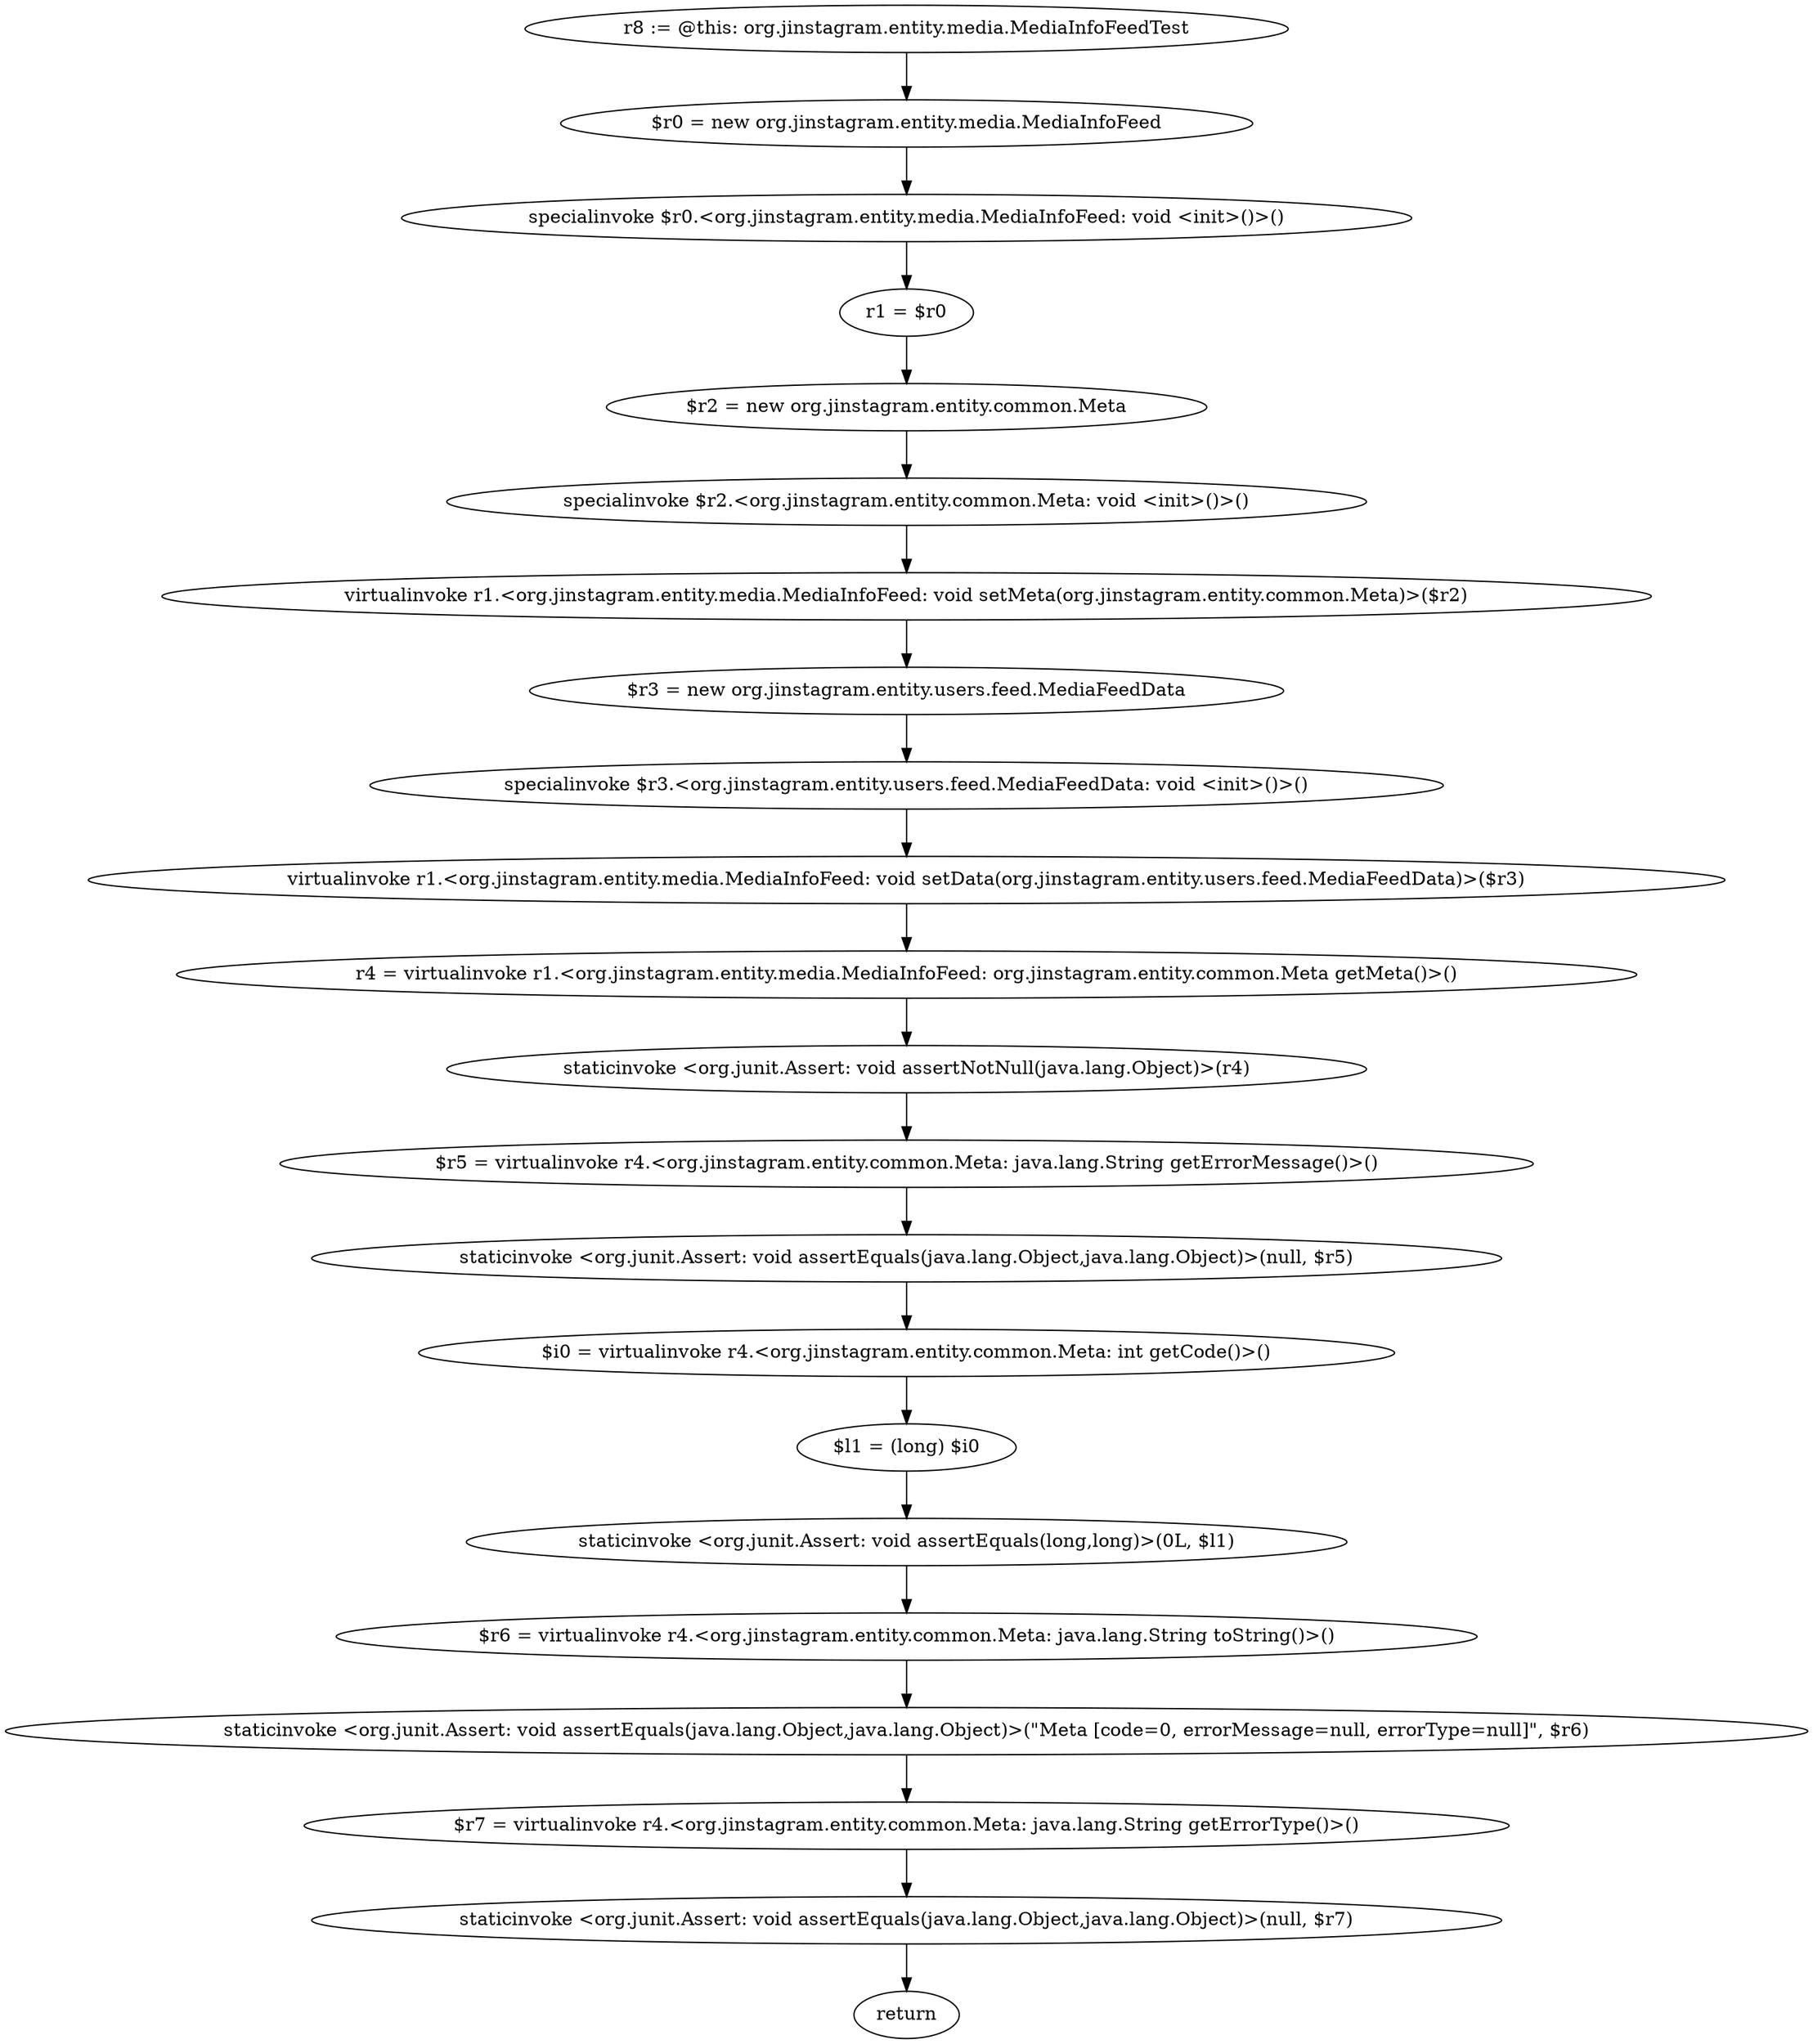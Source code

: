 digraph "unitGraph" {
    "r8 := @this: org.jinstagram.entity.media.MediaInfoFeedTest"
    "$r0 = new org.jinstagram.entity.media.MediaInfoFeed"
    "specialinvoke $r0.<org.jinstagram.entity.media.MediaInfoFeed: void <init>()>()"
    "r1 = $r0"
    "$r2 = new org.jinstagram.entity.common.Meta"
    "specialinvoke $r2.<org.jinstagram.entity.common.Meta: void <init>()>()"
    "virtualinvoke r1.<org.jinstagram.entity.media.MediaInfoFeed: void setMeta(org.jinstagram.entity.common.Meta)>($r2)"
    "$r3 = new org.jinstagram.entity.users.feed.MediaFeedData"
    "specialinvoke $r3.<org.jinstagram.entity.users.feed.MediaFeedData: void <init>()>()"
    "virtualinvoke r1.<org.jinstagram.entity.media.MediaInfoFeed: void setData(org.jinstagram.entity.users.feed.MediaFeedData)>($r3)"
    "r4 = virtualinvoke r1.<org.jinstagram.entity.media.MediaInfoFeed: org.jinstagram.entity.common.Meta getMeta()>()"
    "staticinvoke <org.junit.Assert: void assertNotNull(java.lang.Object)>(r4)"
    "$r5 = virtualinvoke r4.<org.jinstagram.entity.common.Meta: java.lang.String getErrorMessage()>()"
    "staticinvoke <org.junit.Assert: void assertEquals(java.lang.Object,java.lang.Object)>(null, $r5)"
    "$i0 = virtualinvoke r4.<org.jinstagram.entity.common.Meta: int getCode()>()"
    "$l1 = (long) $i0"
    "staticinvoke <org.junit.Assert: void assertEquals(long,long)>(0L, $l1)"
    "$r6 = virtualinvoke r4.<org.jinstagram.entity.common.Meta: java.lang.String toString()>()"
    "staticinvoke <org.junit.Assert: void assertEquals(java.lang.Object,java.lang.Object)>(\"Meta [code=0, errorMessage=null, errorType=null]\", $r6)"
    "$r7 = virtualinvoke r4.<org.jinstagram.entity.common.Meta: java.lang.String getErrorType()>()"
    "staticinvoke <org.junit.Assert: void assertEquals(java.lang.Object,java.lang.Object)>(null, $r7)"
    "return"
    "r8 := @this: org.jinstagram.entity.media.MediaInfoFeedTest"->"$r0 = new org.jinstagram.entity.media.MediaInfoFeed";
    "$r0 = new org.jinstagram.entity.media.MediaInfoFeed"->"specialinvoke $r0.<org.jinstagram.entity.media.MediaInfoFeed: void <init>()>()";
    "specialinvoke $r0.<org.jinstagram.entity.media.MediaInfoFeed: void <init>()>()"->"r1 = $r0";
    "r1 = $r0"->"$r2 = new org.jinstagram.entity.common.Meta";
    "$r2 = new org.jinstagram.entity.common.Meta"->"specialinvoke $r2.<org.jinstagram.entity.common.Meta: void <init>()>()";
    "specialinvoke $r2.<org.jinstagram.entity.common.Meta: void <init>()>()"->"virtualinvoke r1.<org.jinstagram.entity.media.MediaInfoFeed: void setMeta(org.jinstagram.entity.common.Meta)>($r2)";
    "virtualinvoke r1.<org.jinstagram.entity.media.MediaInfoFeed: void setMeta(org.jinstagram.entity.common.Meta)>($r2)"->"$r3 = new org.jinstagram.entity.users.feed.MediaFeedData";
    "$r3 = new org.jinstagram.entity.users.feed.MediaFeedData"->"specialinvoke $r3.<org.jinstagram.entity.users.feed.MediaFeedData: void <init>()>()";
    "specialinvoke $r3.<org.jinstagram.entity.users.feed.MediaFeedData: void <init>()>()"->"virtualinvoke r1.<org.jinstagram.entity.media.MediaInfoFeed: void setData(org.jinstagram.entity.users.feed.MediaFeedData)>($r3)";
    "virtualinvoke r1.<org.jinstagram.entity.media.MediaInfoFeed: void setData(org.jinstagram.entity.users.feed.MediaFeedData)>($r3)"->"r4 = virtualinvoke r1.<org.jinstagram.entity.media.MediaInfoFeed: org.jinstagram.entity.common.Meta getMeta()>()";
    "r4 = virtualinvoke r1.<org.jinstagram.entity.media.MediaInfoFeed: org.jinstagram.entity.common.Meta getMeta()>()"->"staticinvoke <org.junit.Assert: void assertNotNull(java.lang.Object)>(r4)";
    "staticinvoke <org.junit.Assert: void assertNotNull(java.lang.Object)>(r4)"->"$r5 = virtualinvoke r4.<org.jinstagram.entity.common.Meta: java.lang.String getErrorMessage()>()";
    "$r5 = virtualinvoke r4.<org.jinstagram.entity.common.Meta: java.lang.String getErrorMessage()>()"->"staticinvoke <org.junit.Assert: void assertEquals(java.lang.Object,java.lang.Object)>(null, $r5)";
    "staticinvoke <org.junit.Assert: void assertEquals(java.lang.Object,java.lang.Object)>(null, $r5)"->"$i0 = virtualinvoke r4.<org.jinstagram.entity.common.Meta: int getCode()>()";
    "$i0 = virtualinvoke r4.<org.jinstagram.entity.common.Meta: int getCode()>()"->"$l1 = (long) $i0";
    "$l1 = (long) $i0"->"staticinvoke <org.junit.Assert: void assertEquals(long,long)>(0L, $l1)";
    "staticinvoke <org.junit.Assert: void assertEquals(long,long)>(0L, $l1)"->"$r6 = virtualinvoke r4.<org.jinstagram.entity.common.Meta: java.lang.String toString()>()";
    "$r6 = virtualinvoke r4.<org.jinstagram.entity.common.Meta: java.lang.String toString()>()"->"staticinvoke <org.junit.Assert: void assertEquals(java.lang.Object,java.lang.Object)>(\"Meta [code=0, errorMessage=null, errorType=null]\", $r6)";
    "staticinvoke <org.junit.Assert: void assertEquals(java.lang.Object,java.lang.Object)>(\"Meta [code=0, errorMessage=null, errorType=null]\", $r6)"->"$r7 = virtualinvoke r4.<org.jinstagram.entity.common.Meta: java.lang.String getErrorType()>()";
    "$r7 = virtualinvoke r4.<org.jinstagram.entity.common.Meta: java.lang.String getErrorType()>()"->"staticinvoke <org.junit.Assert: void assertEquals(java.lang.Object,java.lang.Object)>(null, $r7)";
    "staticinvoke <org.junit.Assert: void assertEquals(java.lang.Object,java.lang.Object)>(null, $r7)"->"return";
}

